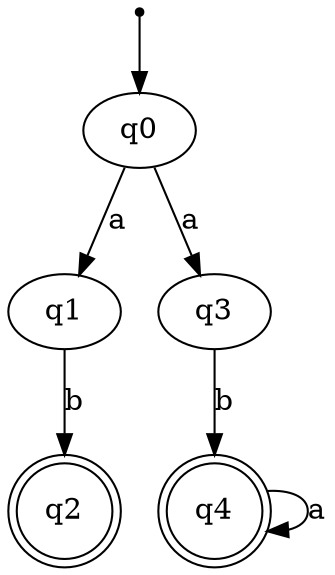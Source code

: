 digraph {
	inic[shape=point];
    inic->q0;
    q0->q1 [label="a"];
    q1->q2 [label="b"];
    
    q0->q3 [label="a"];
    q3->q4 [label="b"];
    q4->q4 [label="a"];
    
    q2[shape=doublecircle];
    q4[shape=doublecircle];
}